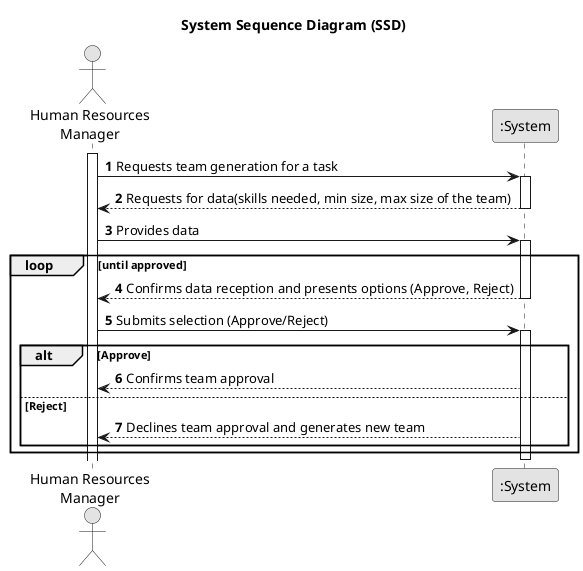 @startuml
skinparam monochrome true
skinparam packageStyle rectangle
skinparam shadowing false

title System Sequence Diagram (SSD)

autonumber

actor "Human Resources\nManager" as HRManager
participant ":System" as System

activate HRManager

HRManager -> System : Requests team generation for a task
activate System

    System --> HRManager : Requests for data(skills needed, min size, max size of the team)
    deactivate System

    HRManager -> System : Provides data
    activate System

    loop until approved
        System --> HRManager : Confirms data reception and presents options (Approve, Reject)
        deactivate System

        HRManager -> System : Submits selection (Approve/Reject)
        activate System

        alt Approve
            System --> HRManager : Confirms team approval
        else Reject
            System --> HRManager : Declines team approval and generates new team
        end
    end loop

deactivate System

@enduml
